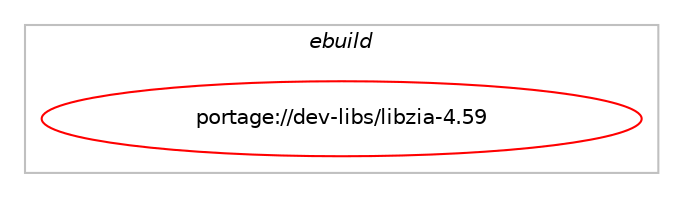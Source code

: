digraph prolog {

# *************
# Graph options
# *************

newrank=true;
concentrate=true;
compound=true;
graph [rankdir=LR,fontname=Helvetica,fontsize=10,ranksep=1.5];#, ranksep=2.5, nodesep=0.2];
edge  [arrowhead=vee];
node  [fontname=Helvetica,fontsize=10];

# **********
# The ebuild
# **********

subgraph cluster_leftcol {
color=gray;
label=<<i>ebuild</i>>;
id [label="portage://dev-libs/libzia-4.59", color=red, width=4, href="../dev-libs/libzia-4.59.svg"];
}

# ****************
# The dependencies
# ****************

subgraph cluster_midcol {
color=gray;
label=<<i>dependencies</i>>;
subgraph cluster_compile {
fillcolor="#eeeeee";
style=filled;
label=<<i>compile</i>>;
# *** BEGIN UNKNOWN DEPENDENCY TYPE (TODO) ***
# id -> equal(use_conditional_group(positive,elibc_musl,portage://dev-libs/libzia-4.59,[package_dependency(portage://dev-libs/libzia-4.59,install,no,sys-libs,libunwind,none,[,,],[],[])]))
# *** END UNKNOWN DEPENDENCY TYPE (TODO) ***

# *** BEGIN UNKNOWN DEPENDENCY TYPE (TODO) ***
# id -> equal(use_conditional_group(positive,ftdi,portage://dev-libs/libzia-4.59,[package_dependency(portage://dev-libs/libzia-4.59,install,no,dev-embedded,libftdi,none,[,,],[slot(1)],[])]))
# *** END UNKNOWN DEPENDENCY TYPE (TODO) ***

# *** BEGIN UNKNOWN DEPENDENCY TYPE (TODO) ***
# id -> equal(package_dependency(portage://dev-libs/libzia-4.59,install,no,dev-libs,glib,none,[,,],[slot(2)],[]))
# *** END UNKNOWN DEPENDENCY TYPE (TODO) ***

# *** BEGIN UNKNOWN DEPENDENCY TYPE (TODO) ***
# id -> equal(package_dependency(portage://dev-libs/libzia-4.59,install,no,media-libs,libpng,none,[,,],[slot(0)],[]))
# *** END UNKNOWN DEPENDENCY TYPE (TODO) ***

# *** BEGIN UNKNOWN DEPENDENCY TYPE (TODO) ***
# id -> equal(package_dependency(portage://dev-libs/libzia-4.59,install,no,media-libs,libsdl2,none,[,,],[],[]))
# *** END UNKNOWN DEPENDENCY TYPE (TODO) ***

# *** BEGIN UNKNOWN DEPENDENCY TYPE (TODO) ***
# id -> equal(package_dependency(portage://dev-libs/libzia-4.59,install,no,media-libs,sdl2-ttf,none,[,,],[],[]))
# *** END UNKNOWN DEPENDENCY TYPE (TODO) ***

# *** BEGIN UNKNOWN DEPENDENCY TYPE (TODO) ***
# id -> equal(package_dependency(portage://dev-libs/libzia-4.59,install,no,x11-libs,gtk+,none,[,,],[slot(2)],[]))
# *** END UNKNOWN DEPENDENCY TYPE (TODO) ***

}
subgraph cluster_compileandrun {
fillcolor="#eeeeee";
style=filled;
label=<<i>compile and run</i>>;
}
subgraph cluster_run {
fillcolor="#eeeeee";
style=filled;
label=<<i>run</i>>;
# *** BEGIN UNKNOWN DEPENDENCY TYPE (TODO) ***
# id -> equal(use_conditional_group(positive,elibc_musl,portage://dev-libs/libzia-4.59,[package_dependency(portage://dev-libs/libzia-4.59,run,no,sys-libs,libunwind,none,[,,],[],[])]))
# *** END UNKNOWN DEPENDENCY TYPE (TODO) ***

# *** BEGIN UNKNOWN DEPENDENCY TYPE (TODO) ***
# id -> equal(use_conditional_group(positive,ftdi,portage://dev-libs/libzia-4.59,[package_dependency(portage://dev-libs/libzia-4.59,run,no,dev-embedded,libftdi,none,[,,],[slot(1)],[])]))
# *** END UNKNOWN DEPENDENCY TYPE (TODO) ***

# *** BEGIN UNKNOWN DEPENDENCY TYPE (TODO) ***
# id -> equal(package_dependency(portage://dev-libs/libzia-4.59,run,no,dev-libs,glib,none,[,,],[slot(2)],[]))
# *** END UNKNOWN DEPENDENCY TYPE (TODO) ***

# *** BEGIN UNKNOWN DEPENDENCY TYPE (TODO) ***
# id -> equal(package_dependency(portage://dev-libs/libzia-4.59,run,no,media-libs,libpng,none,[,,],[slot(0)],[]))
# *** END UNKNOWN DEPENDENCY TYPE (TODO) ***

# *** BEGIN UNKNOWN DEPENDENCY TYPE (TODO) ***
# id -> equal(package_dependency(portage://dev-libs/libzia-4.59,run,no,media-libs,libsdl2,none,[,,],[],[]))
# *** END UNKNOWN DEPENDENCY TYPE (TODO) ***

# *** BEGIN UNKNOWN DEPENDENCY TYPE (TODO) ***
# id -> equal(package_dependency(portage://dev-libs/libzia-4.59,run,no,media-libs,sdl2-ttf,none,[,,],[],[]))
# *** END UNKNOWN DEPENDENCY TYPE (TODO) ***

# *** BEGIN UNKNOWN DEPENDENCY TYPE (TODO) ***
# id -> equal(package_dependency(portage://dev-libs/libzia-4.59,run,no,x11-libs,gtk+,none,[,,],[slot(2)],[]))
# *** END UNKNOWN DEPENDENCY TYPE (TODO) ***

}
}

# **************
# The candidates
# **************

subgraph cluster_choices {
rank=same;
color=gray;
label=<<i>candidates</i>>;

}

}
